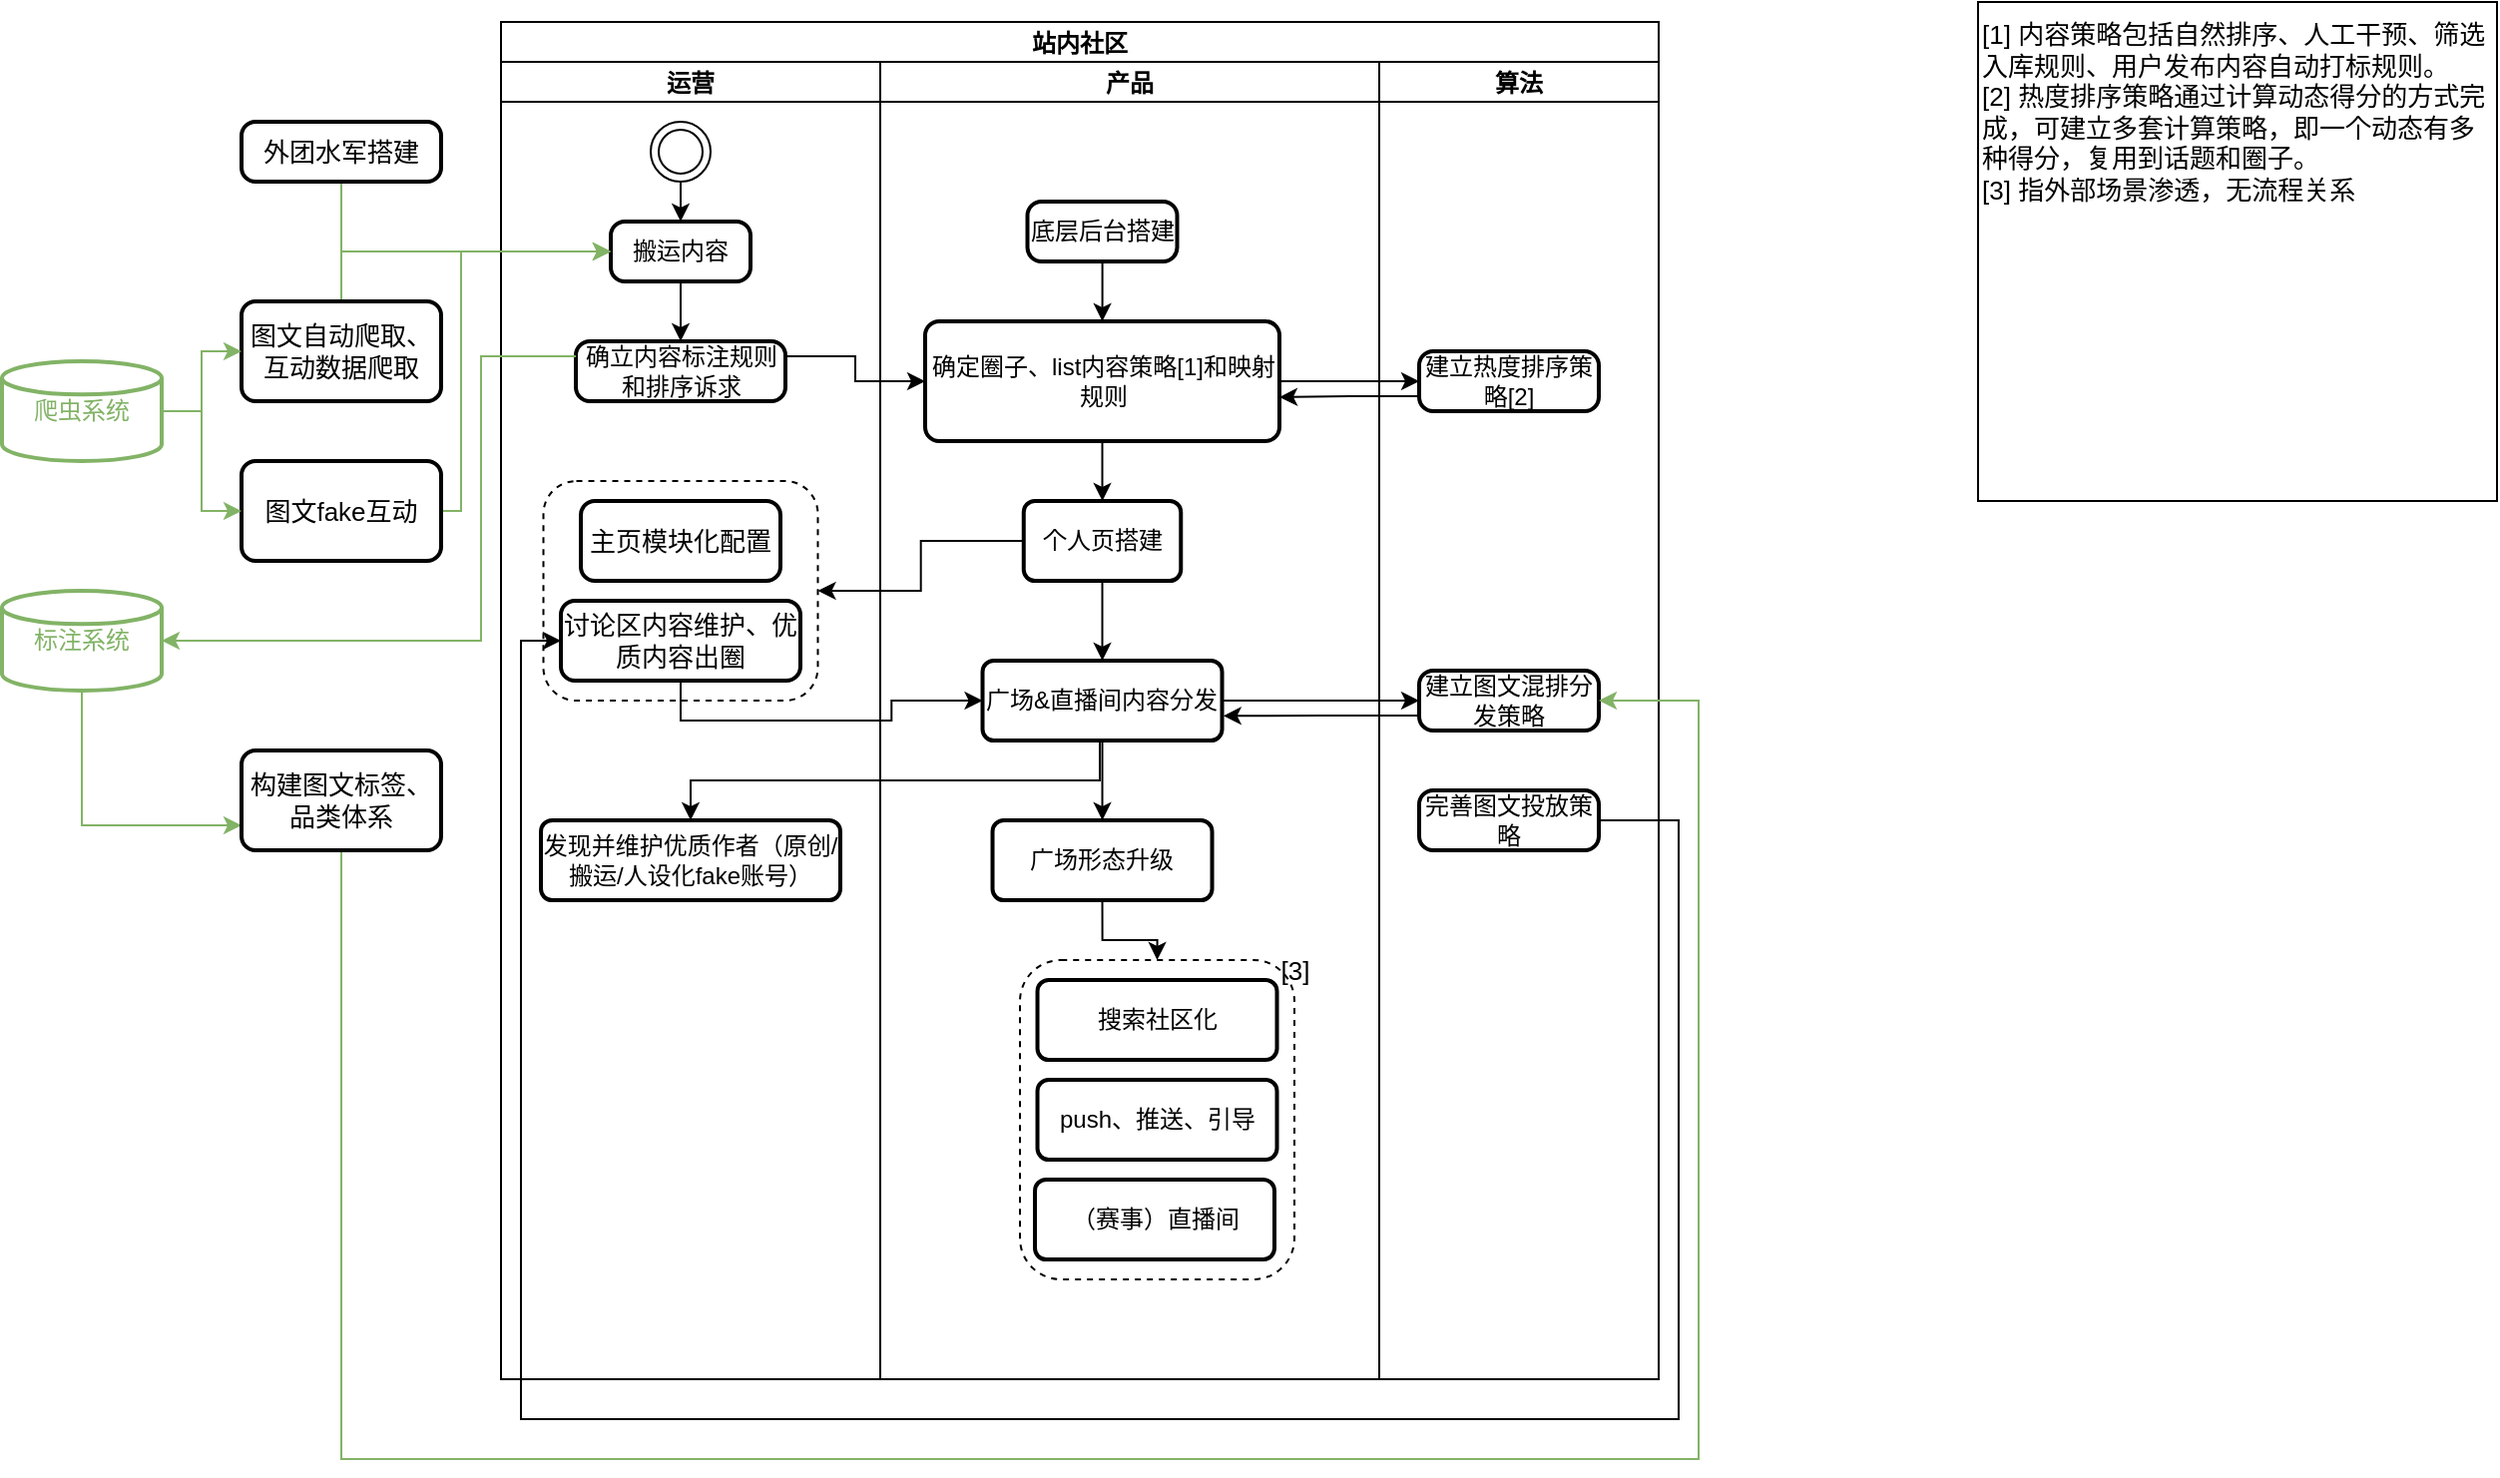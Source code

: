 <mxfile version="16.2.7" type="github">
  <diagram name="Page-1" id="74e2e168-ea6b-b213-b513-2b3c1d86103e">
    <mxGraphModel dx="2285" dy="635" grid="1" gridSize="10" guides="1" tooltips="1" connect="1" arrows="1" fold="1" page="1" pageScale="1" pageWidth="1100" pageHeight="850" background="none" math="0" shadow="0">
      <root>
        <mxCell id="0" />
        <mxCell id="1" parent="0" />
        <mxCell id="5FDzwrHfISPWhtm09f9s-1" value="站内社区" style="swimlane;childLayout=stackLayout;resizeParent=1;resizeParentMax=0;startSize=20;" parent="1" vertex="1">
          <mxGeometry x="190" y="60" width="580" height="680" as="geometry" />
        </mxCell>
        <mxCell id="5FDzwrHfISPWhtm09f9s-2" value="运营" style="swimlane;startSize=20;" parent="5FDzwrHfISPWhtm09f9s-1" vertex="1">
          <mxGeometry y="20" width="190" height="660" as="geometry" />
        </mxCell>
        <mxCell id="ZMYzjcz4kzVzO9VZxVAW-8" style="edgeStyle=orthogonalEdgeStyle;rounded=0;orthogonalLoop=1;jettySize=auto;html=1;exitX=0.5;exitY=1;exitDx=0;exitDy=0;entryX=0.5;entryY=0;entryDx=0;entryDy=0;strokeColor=#000000;" edge="1" parent="5FDzwrHfISPWhtm09f9s-2" source="ZMYzjcz4kzVzO9VZxVAW-3" target="ZMYzjcz4kzVzO9VZxVAW-5">
          <mxGeometry relative="1" as="geometry" />
        </mxCell>
        <mxCell id="ZMYzjcz4kzVzO9VZxVAW-3" value="" style="ellipse;shape=doubleEllipse;html=1;dashed=0;whitespace=wrap;aspect=fixed;" vertex="1" parent="5FDzwrHfISPWhtm09f9s-2">
          <mxGeometry x="75" y="30" width="30" height="30" as="geometry" />
        </mxCell>
        <mxCell id="ZMYzjcz4kzVzO9VZxVAW-15" value="" style="edgeStyle=orthogonalEdgeStyle;rounded=0;orthogonalLoop=1;jettySize=auto;html=1;strokeColor=#000000;" edge="1" parent="5FDzwrHfISPWhtm09f9s-2" source="ZMYzjcz4kzVzO9VZxVAW-5" target="ZMYzjcz4kzVzO9VZxVAW-9">
          <mxGeometry relative="1" as="geometry" />
        </mxCell>
        <mxCell id="ZMYzjcz4kzVzO9VZxVAW-5" value="搬运内容" style="rounded=1;whiteSpace=wrap;html=1;absoluteArcSize=1;arcSize=14;strokeWidth=2;" vertex="1" parent="5FDzwrHfISPWhtm09f9s-2">
          <mxGeometry x="55" y="80" width="70" height="30" as="geometry" />
        </mxCell>
        <mxCell id="ZMYzjcz4kzVzO9VZxVAW-9" value="确立内容标注规则和排序诉求" style="rounded=1;whiteSpace=wrap;html=1;absoluteArcSize=1;arcSize=14;strokeWidth=2;" vertex="1" parent="5FDzwrHfISPWhtm09f9s-2">
          <mxGeometry x="37.5" y="140" width="105" height="30" as="geometry" />
        </mxCell>
        <mxCell id="ZMYzjcz4kzVzO9VZxVAW-37" value="主页模块化配置" style="rounded=1;whiteSpace=wrap;html=1;absoluteArcSize=1;arcSize=14;strokeWidth=2;fontSize=13;" vertex="1" parent="5FDzwrHfISPWhtm09f9s-2">
          <mxGeometry x="40" y="220" width="100" height="40" as="geometry" />
        </mxCell>
        <mxCell id="ZMYzjcz4kzVzO9VZxVAW-65" value="讨论区内容维护、优质内容出圈" style="rounded=1;whiteSpace=wrap;html=1;absoluteArcSize=1;arcSize=14;strokeWidth=2;fontSize=13;" vertex="1" parent="5FDzwrHfISPWhtm09f9s-2">
          <mxGeometry x="30" y="270" width="120" height="40" as="geometry" />
        </mxCell>
        <mxCell id="ZMYzjcz4kzVzO9VZxVAW-74" value="" style="rounded=1;whiteSpace=wrap;html=1;fontSize=13;fontColor=#FF3333;strokeColor=#000000;fillColor=none;dashed=1;" vertex="1" parent="5FDzwrHfISPWhtm09f9s-2">
          <mxGeometry x="21.25" y="210" width="137.5" height="110" as="geometry" />
        </mxCell>
        <mxCell id="ZMYzjcz4kzVzO9VZxVAW-102" value="发现并维护优质作者（原创/搬运/人设化fake账号）" style="whiteSpace=wrap;html=1;rounded=1;arcSize=14;strokeWidth=2;" vertex="1" parent="5FDzwrHfISPWhtm09f9s-2">
          <mxGeometry x="20" y="380" width="150" height="40" as="geometry" />
        </mxCell>
        <mxCell id="5FDzwrHfISPWhtm09f9s-3" value="产品" style="swimlane;startSize=20;" parent="5FDzwrHfISPWhtm09f9s-1" vertex="1">
          <mxGeometry x="190" y="20" width="250" height="660" as="geometry" />
        </mxCell>
        <mxCell id="ZMYzjcz4kzVzO9VZxVAW-17" value="" style="edgeStyle=orthogonalEdgeStyle;rounded=0;orthogonalLoop=1;jettySize=auto;html=1;strokeColor=#000000;" edge="1" parent="5FDzwrHfISPWhtm09f9s-3" source="ZMYzjcz4kzVzO9VZxVAW-6" target="ZMYzjcz4kzVzO9VZxVAW-11">
          <mxGeometry relative="1" as="geometry" />
        </mxCell>
        <mxCell id="ZMYzjcz4kzVzO9VZxVAW-6" value="底层后台搭建" style="rounded=1;whiteSpace=wrap;html=1;absoluteArcSize=1;arcSize=14;strokeWidth=2;" vertex="1" parent="5FDzwrHfISPWhtm09f9s-3">
          <mxGeometry x="73.75" y="70" width="75" height="30" as="geometry" />
        </mxCell>
        <mxCell id="ZMYzjcz4kzVzO9VZxVAW-23" value="" style="edgeStyle=orthogonalEdgeStyle;rounded=0;orthogonalLoop=1;jettySize=auto;html=1;strokeColor=#000000;" edge="1" parent="5FDzwrHfISPWhtm09f9s-3" source="ZMYzjcz4kzVzO9VZxVAW-11" target="ZMYzjcz4kzVzO9VZxVAW-22">
          <mxGeometry relative="1" as="geometry" />
        </mxCell>
        <mxCell id="ZMYzjcz4kzVzO9VZxVAW-11" value="确定圈子、list内容策略[1]和映射规则" style="rounded=1;whiteSpace=wrap;html=1;absoluteArcSize=1;arcSize=14;strokeWidth=2;" vertex="1" parent="5FDzwrHfISPWhtm09f9s-3">
          <mxGeometry x="22.5" y="130" width="177.5" height="60" as="geometry" />
        </mxCell>
        <mxCell id="ZMYzjcz4kzVzO9VZxVAW-52" style="edgeStyle=orthogonalEdgeStyle;rounded=0;orthogonalLoop=1;jettySize=auto;html=1;exitX=0.5;exitY=1;exitDx=0;exitDy=0;entryX=0.5;entryY=0;entryDx=0;entryDy=0;fontSize=13;fontColor=#82B366;strokeColor=#000000;" edge="1" parent="5FDzwrHfISPWhtm09f9s-3" source="ZMYzjcz4kzVzO9VZxVAW-42" target="ZMYzjcz4kzVzO9VZxVAW-51">
          <mxGeometry relative="1" as="geometry" />
        </mxCell>
        <mxCell id="ZMYzjcz4kzVzO9VZxVAW-64" style="edgeStyle=orthogonalEdgeStyle;rounded=0;orthogonalLoop=1;jettySize=auto;html=1;exitX=0.5;exitY=1;exitDx=0;exitDy=0;entryX=0.5;entryY=0;entryDx=0;entryDy=0;fontSize=13;fontColor=#FF3333;strokeColor=#000000;" edge="1" parent="5FDzwrHfISPWhtm09f9s-3" source="ZMYzjcz4kzVzO9VZxVAW-22" target="ZMYzjcz4kzVzO9VZxVAW-42">
          <mxGeometry relative="1" as="geometry" />
        </mxCell>
        <mxCell id="ZMYzjcz4kzVzO9VZxVAW-22" value="个人页搭建" style="whiteSpace=wrap;html=1;rounded=1;arcSize=14;strokeWidth=2;" vertex="1" parent="5FDzwrHfISPWhtm09f9s-3">
          <mxGeometry x="71.88" y="220" width="78.75" height="40" as="geometry" />
        </mxCell>
        <mxCell id="ZMYzjcz4kzVzO9VZxVAW-42" value="广场&amp;amp;直播间内容分发" style="whiteSpace=wrap;html=1;rounded=1;arcSize=14;strokeWidth=2;" vertex="1" parent="5FDzwrHfISPWhtm09f9s-3">
          <mxGeometry x="51.26" y="300" width="120" height="40" as="geometry" />
        </mxCell>
        <mxCell id="ZMYzjcz4kzVzO9VZxVAW-51" value="广场形态升级" style="whiteSpace=wrap;html=1;rounded=1;arcSize=14;strokeWidth=2;" vertex="1" parent="5FDzwrHfISPWhtm09f9s-3">
          <mxGeometry x="56.26" y="380" width="110" height="40" as="geometry" />
        </mxCell>
        <mxCell id="ZMYzjcz4kzVzO9VZxVAW-78" style="edgeStyle=orthogonalEdgeStyle;rounded=0;orthogonalLoop=1;jettySize=auto;html=1;exitX=0.5;exitY=1;exitDx=0;exitDy=0;entryX=0.5;entryY=0;entryDx=0;entryDy=0;fontSize=13;fontColor=#FF3333;strokeColor=#000000;" edge="1" parent="5FDzwrHfISPWhtm09f9s-3" source="ZMYzjcz4kzVzO9VZxVAW-51" target="ZMYzjcz4kzVzO9VZxVAW-77">
          <mxGeometry relative="1" as="geometry" />
        </mxCell>
        <mxCell id="ZMYzjcz4kzVzO9VZxVAW-83" value="" style="group" vertex="1" connectable="0" parent="5FDzwrHfISPWhtm09f9s-3">
          <mxGeometry x="70" y="440" width="168.13" height="170" as="geometry" />
        </mxCell>
        <mxCell id="ZMYzjcz4kzVzO9VZxVAW-75" value="搜索社区化" style="whiteSpace=wrap;html=1;rounded=1;arcSize=14;strokeWidth=2;" vertex="1" parent="ZMYzjcz4kzVzO9VZxVAW-83">
          <mxGeometry x="8.76" y="20" width="120" height="40" as="geometry" />
        </mxCell>
        <mxCell id="ZMYzjcz4kzVzO9VZxVAW-76" value="push、推送、引导" style="whiteSpace=wrap;html=1;rounded=1;arcSize=14;strokeWidth=2;" vertex="1" parent="ZMYzjcz4kzVzO9VZxVAW-83">
          <mxGeometry x="8.76" y="70" width="120" height="40" as="geometry" />
        </mxCell>
        <mxCell id="ZMYzjcz4kzVzO9VZxVAW-81" value="（赛事）直播间" style="whiteSpace=wrap;html=1;rounded=1;arcSize=14;strokeWidth=2;" vertex="1" parent="ZMYzjcz4kzVzO9VZxVAW-83">
          <mxGeometry x="7.5" y="120" width="120" height="40" as="geometry" />
        </mxCell>
        <mxCell id="ZMYzjcz4kzVzO9VZxVAW-82" value="" style="group" vertex="1" connectable="0" parent="ZMYzjcz4kzVzO9VZxVAW-83">
          <mxGeometry width="168.13" height="170" as="geometry" />
        </mxCell>
        <mxCell id="ZMYzjcz4kzVzO9VZxVAW-80" value="&lt;font color=&quot;#000000&quot;&gt;[3]&lt;/font&gt;" style="text;html=1;strokeColor=none;fillColor=none;align=center;verticalAlign=middle;whiteSpace=wrap;rounded=0;dashed=1;fontSize=13;fontColor=#FF3333;" vertex="1" parent="ZMYzjcz4kzVzO9VZxVAW-82">
          <mxGeometry x="108.13" width="60" height="30" as="geometry" />
        </mxCell>
        <mxCell id="ZMYzjcz4kzVzO9VZxVAW-77" value="" style="rounded=1;whiteSpace=wrap;html=1;fontSize=13;fontColor=#FF3333;strokeColor=#000000;fillColor=none;dashed=1;" vertex="1" parent="ZMYzjcz4kzVzO9VZxVAW-82">
          <mxGeometry y="10" width="137.5" height="160" as="geometry" />
        </mxCell>
        <mxCell id="5FDzwrHfISPWhtm09f9s-4" value="算法" style="swimlane;startSize=20;" parent="5FDzwrHfISPWhtm09f9s-1" vertex="1">
          <mxGeometry x="440" y="20" width="140" height="660" as="geometry" />
        </mxCell>
        <mxCell id="ZMYzjcz4kzVzO9VZxVAW-10" value="建立热度排序策略[2]" style="rounded=1;whiteSpace=wrap;html=1;absoluteArcSize=1;arcSize=14;strokeWidth=2;" vertex="1" parent="5FDzwrHfISPWhtm09f9s-4">
          <mxGeometry x="20" y="145" width="90" height="30" as="geometry" />
        </mxCell>
        <mxCell id="ZMYzjcz4kzVzO9VZxVAW-24" value="建立图文混排分发策略" style="rounded=1;whiteSpace=wrap;html=1;absoluteArcSize=1;arcSize=14;strokeWidth=2;" vertex="1" parent="5FDzwrHfISPWhtm09f9s-4">
          <mxGeometry x="20" y="305" width="90" height="30" as="geometry" />
        </mxCell>
        <mxCell id="ZMYzjcz4kzVzO9VZxVAW-25" value="完善图文投放策略" style="rounded=1;whiteSpace=wrap;html=1;absoluteArcSize=1;arcSize=14;strokeWidth=2;" vertex="1" parent="5FDzwrHfISPWhtm09f9s-4">
          <mxGeometry x="20" y="365" width="90" height="30" as="geometry" />
        </mxCell>
        <mxCell id="ZMYzjcz4kzVzO9VZxVAW-12" style="edgeStyle=orthogonalEdgeStyle;rounded=0;orthogonalLoop=1;jettySize=auto;html=1;exitX=1;exitY=0.25;exitDx=0;exitDy=0;entryX=0;entryY=0.5;entryDx=0;entryDy=0;strokeColor=#000000;" edge="1" parent="5FDzwrHfISPWhtm09f9s-1" source="ZMYzjcz4kzVzO9VZxVAW-9" target="ZMYzjcz4kzVzO9VZxVAW-11">
          <mxGeometry relative="1" as="geometry" />
        </mxCell>
        <mxCell id="ZMYzjcz4kzVzO9VZxVAW-40" style="edgeStyle=orthogonalEdgeStyle;rounded=0;orthogonalLoop=1;jettySize=auto;html=1;fontSize=13;strokeColor=#000000;entryX=0;entryY=0.5;entryDx=0;entryDy=0;" edge="1" parent="5FDzwrHfISPWhtm09f9s-1" target="ZMYzjcz4kzVzO9VZxVAW-65">
          <mxGeometry relative="1" as="geometry">
            <mxPoint x="550" y="400" as="sourcePoint" />
            <mxPoint x="342.5" y="405" as="targetPoint" />
            <Array as="points">
              <mxPoint x="590" y="400" />
              <mxPoint x="590" y="700" />
              <mxPoint x="10" y="700" />
              <mxPoint x="10" y="310" />
            </Array>
          </mxGeometry>
        </mxCell>
        <mxCell id="ZMYzjcz4kzVzO9VZxVAW-68" style="edgeStyle=orthogonalEdgeStyle;rounded=0;orthogonalLoop=1;jettySize=auto;html=1;exitX=0;exitY=0.5;exitDx=0;exitDy=0;entryX=1;entryY=0.5;entryDx=0;entryDy=0;fontSize=13;fontColor=#FF3333;strokeColor=#000000;" edge="1" parent="5FDzwrHfISPWhtm09f9s-1" source="ZMYzjcz4kzVzO9VZxVAW-22" target="ZMYzjcz4kzVzO9VZxVAW-74">
          <mxGeometry relative="1" as="geometry" />
        </mxCell>
        <mxCell id="ZMYzjcz4kzVzO9VZxVAW-69" style="edgeStyle=orthogonalEdgeStyle;rounded=0;orthogonalLoop=1;jettySize=auto;html=1;exitX=0.5;exitY=1;exitDx=0;exitDy=0;entryX=0;entryY=0.5;entryDx=0;entryDy=0;fontSize=13;fontColor=#FF3333;strokeColor=#000000;" edge="1" parent="5FDzwrHfISPWhtm09f9s-1" source="ZMYzjcz4kzVzO9VZxVAW-65" target="ZMYzjcz4kzVzO9VZxVAW-42">
          <mxGeometry relative="1" as="geometry" />
        </mxCell>
        <mxCell id="ZMYzjcz4kzVzO9VZxVAW-70" style="edgeStyle=orthogonalEdgeStyle;rounded=0;orthogonalLoop=1;jettySize=auto;html=1;exitX=1;exitY=0.5;exitDx=0;exitDy=0;entryX=0;entryY=0.5;entryDx=0;entryDy=0;fontSize=13;fontColor=#FF3333;strokeColor=#000000;" edge="1" parent="5FDzwrHfISPWhtm09f9s-1" source="ZMYzjcz4kzVzO9VZxVAW-11" target="ZMYzjcz4kzVzO9VZxVAW-10">
          <mxGeometry relative="1" as="geometry" />
        </mxCell>
        <mxCell id="ZMYzjcz4kzVzO9VZxVAW-71" style="edgeStyle=orthogonalEdgeStyle;rounded=0;orthogonalLoop=1;jettySize=auto;html=1;exitX=0;exitY=0.75;exitDx=0;exitDy=0;fontSize=13;fontColor=#FF3333;strokeColor=#000000;" edge="1" parent="5FDzwrHfISPWhtm09f9s-1" source="ZMYzjcz4kzVzO9VZxVAW-10">
          <mxGeometry relative="1" as="geometry">
            <mxPoint x="390" y="188" as="targetPoint" />
            <Array as="points">
              <mxPoint x="425" y="188" />
              <mxPoint x="390" y="188" />
            </Array>
          </mxGeometry>
        </mxCell>
        <mxCell id="ZMYzjcz4kzVzO9VZxVAW-72" style="edgeStyle=orthogonalEdgeStyle;rounded=0;orthogonalLoop=1;jettySize=auto;html=1;exitX=0;exitY=0.75;exitDx=0;exitDy=0;entryX=1.005;entryY=0.692;entryDx=0;entryDy=0;fontSize=13;fontColor=#FF3333;strokeColor=#000000;entryPerimeter=0;" edge="1" parent="5FDzwrHfISPWhtm09f9s-1" source="ZMYzjcz4kzVzO9VZxVAW-24" target="ZMYzjcz4kzVzO9VZxVAW-42">
          <mxGeometry relative="1" as="geometry" />
        </mxCell>
        <mxCell id="ZMYzjcz4kzVzO9VZxVAW-73" style="edgeStyle=orthogonalEdgeStyle;rounded=0;orthogonalLoop=1;jettySize=auto;html=1;exitX=1;exitY=0.5;exitDx=0;exitDy=0;entryX=0;entryY=0.5;entryDx=0;entryDy=0;fontSize=13;fontColor=#FF3333;strokeColor=#000000;" edge="1" parent="5FDzwrHfISPWhtm09f9s-1" source="ZMYzjcz4kzVzO9VZxVAW-42" target="ZMYzjcz4kzVzO9VZxVAW-24">
          <mxGeometry relative="1" as="geometry" />
        </mxCell>
        <mxCell id="ZMYzjcz4kzVzO9VZxVAW-103" style="edgeStyle=orthogonalEdgeStyle;rounded=0;orthogonalLoop=1;jettySize=auto;html=1;exitX=0.5;exitY=1;exitDx=0;exitDy=0;entryX=0.5;entryY=0;entryDx=0;entryDy=0;fontSize=13;fontColor=#000000;strokeColor=#000000;" edge="1" parent="5FDzwrHfISPWhtm09f9s-1" source="ZMYzjcz4kzVzO9VZxVAW-42" target="ZMYzjcz4kzVzO9VZxVAW-102">
          <mxGeometry relative="1" as="geometry">
            <Array as="points">
              <mxPoint x="300" y="360" />
              <mxPoint x="300" y="380" />
              <mxPoint x="95" y="380" />
            </Array>
          </mxGeometry>
        </mxCell>
        <mxCell id="ZMYzjcz4kzVzO9VZxVAW-21" value="&lt;span style=&quot;font-size: 13px&quot;&gt;[1] 内容策略包括自然排序、人工干预、筛选入库规则、用户发布内容自动打标规则。&lt;br style=&quot;font-size: 13px&quot;&gt;[2] 热度排序策略通过计算动态得分的方式完成，可建立多套计算策略，即一个动态有多种得分，复用到话题和圈子。&lt;br&gt;[3] 指外部场景渗透，无流程关系&lt;br style=&quot;font-size: 13px&quot;&gt;&lt;/span&gt;" style="rounded=0;whiteSpace=wrap;html=1;align=left;verticalAlign=top;fontSize=13;spacingTop=2;spacing=2;" vertex="1" parent="1">
          <mxGeometry x="930" y="50" width="260" height="250" as="geometry" />
        </mxCell>
        <mxCell id="ZMYzjcz4kzVzO9VZxVAW-30" value="" style="edgeStyle=orthogonalEdgeStyle;rounded=0;orthogonalLoop=1;jettySize=auto;html=1;fontSize=13;strokeColor=#82B366;entryX=0;entryY=0.5;entryDx=0;entryDy=0;" edge="1" parent="1" source="ZMYzjcz4kzVzO9VZxVAW-28" target="ZMYzjcz4kzVzO9VZxVAW-5">
          <mxGeometry relative="1" as="geometry">
            <mxPoint x="150" y="173" as="targetPoint" />
            <Array as="points">
              <mxPoint x="110" y="175" />
            </Array>
          </mxGeometry>
        </mxCell>
        <mxCell id="ZMYzjcz4kzVzO9VZxVAW-28" value="图文自动爬取、互动数据爬取" style="rounded=1;whiteSpace=wrap;html=1;absoluteArcSize=1;arcSize=14;strokeWidth=2;fontSize=13;" vertex="1" parent="1">
          <mxGeometry x="60" y="200" width="100" height="50" as="geometry" />
        </mxCell>
        <mxCell id="ZMYzjcz4kzVzO9VZxVAW-31" style="edgeStyle=orthogonalEdgeStyle;rounded=0;orthogonalLoop=1;jettySize=auto;html=1;exitX=1;exitY=0.5;exitDx=0;exitDy=0;fontSize=13;strokeColor=#82B366;entryX=0;entryY=0.5;entryDx=0;entryDy=0;" edge="1" parent="1" source="ZMYzjcz4kzVzO9VZxVAW-29" target="ZMYzjcz4kzVzO9VZxVAW-5">
          <mxGeometry relative="1" as="geometry">
            <mxPoint x="170" y="170" as="targetPoint" />
            <Array as="points">
              <mxPoint x="170" y="305" />
              <mxPoint x="170" y="175" />
            </Array>
          </mxGeometry>
        </mxCell>
        <mxCell id="ZMYzjcz4kzVzO9VZxVAW-29" value="图文fake互动" style="rounded=1;whiteSpace=wrap;html=1;absoluteArcSize=1;arcSize=14;strokeWidth=2;fontSize=13;" vertex="1" parent="1">
          <mxGeometry x="60" y="280" width="100" height="50" as="geometry" />
        </mxCell>
        <mxCell id="ZMYzjcz4kzVzO9VZxVAW-33" style="edgeStyle=orthogonalEdgeStyle;rounded=0;orthogonalLoop=1;jettySize=auto;html=1;exitX=0.5;exitY=1;exitDx=0;exitDy=0;fontSize=13;strokeColor=#82B366;entryX=0;entryY=0.5;entryDx=0;entryDy=0;" edge="1" parent="1" source="ZMYzjcz4kzVzO9VZxVAW-32" target="ZMYzjcz4kzVzO9VZxVAW-5">
          <mxGeometry relative="1" as="geometry">
            <mxPoint x="150" y="180" as="targetPoint" />
            <Array as="points">
              <mxPoint x="110" y="175" />
            </Array>
          </mxGeometry>
        </mxCell>
        <mxCell id="ZMYzjcz4kzVzO9VZxVAW-32" value="外团水军搭建" style="rounded=1;whiteSpace=wrap;html=1;absoluteArcSize=1;arcSize=14;strokeWidth=2;fontSize=13;" vertex="1" parent="1">
          <mxGeometry x="60" y="110" width="100" height="30" as="geometry" />
        </mxCell>
        <mxCell id="ZMYzjcz4kzVzO9VZxVAW-49" style="edgeStyle=orthogonalEdgeStyle;rounded=0;orthogonalLoop=1;jettySize=auto;html=1;exitX=0.5;exitY=1;exitDx=0;exitDy=0;exitPerimeter=0;entryX=0;entryY=0.75;entryDx=0;entryDy=0;fontSize=13;fontColor=#82B366;strokeColor=#82B366;" edge="1" parent="1" source="ZMYzjcz4kzVzO9VZxVAW-43" target="ZMYzjcz4kzVzO9VZxVAW-48">
          <mxGeometry relative="1" as="geometry" />
        </mxCell>
        <mxCell id="ZMYzjcz4kzVzO9VZxVAW-43" value="标注系统" style="strokeWidth=2;html=1;shape=mxgraph.flowchart.database;whiteSpace=wrap;fontColor=#82B366;strokeColor=#82B366;" vertex="1" parent="1">
          <mxGeometry x="-60" y="345" width="80" height="50" as="geometry" />
        </mxCell>
        <mxCell id="ZMYzjcz4kzVzO9VZxVAW-44" style="edgeStyle=orthogonalEdgeStyle;rounded=0;orthogonalLoop=1;jettySize=auto;html=1;exitX=0;exitY=0.25;exitDx=0;exitDy=0;entryX=1;entryY=0.5;entryDx=0;entryDy=0;entryPerimeter=0;fontSize=13;fontColor=#82B366;strokeColor=#82B366;" edge="1" parent="1" source="ZMYzjcz4kzVzO9VZxVAW-9" target="ZMYzjcz4kzVzO9VZxVAW-43">
          <mxGeometry relative="1" as="geometry">
            <Array as="points">
              <mxPoint x="180" y="228" />
              <mxPoint x="180" y="370" />
            </Array>
          </mxGeometry>
        </mxCell>
        <mxCell id="ZMYzjcz4kzVzO9VZxVAW-46" style="edgeStyle=orthogonalEdgeStyle;rounded=0;orthogonalLoop=1;jettySize=auto;html=1;exitX=1;exitY=0.5;exitDx=0;exitDy=0;exitPerimeter=0;entryX=0;entryY=0.5;entryDx=0;entryDy=0;fontSize=13;fontColor=#82B366;strokeColor=#82B366;" edge="1" parent="1" source="ZMYzjcz4kzVzO9VZxVAW-45" target="ZMYzjcz4kzVzO9VZxVAW-28">
          <mxGeometry relative="1" as="geometry" />
        </mxCell>
        <mxCell id="ZMYzjcz4kzVzO9VZxVAW-47" style="edgeStyle=orthogonalEdgeStyle;rounded=0;orthogonalLoop=1;jettySize=auto;html=1;exitX=1;exitY=0.5;exitDx=0;exitDy=0;exitPerimeter=0;entryX=0;entryY=0.5;entryDx=0;entryDy=0;fontSize=13;fontColor=#82B366;strokeColor=#82B366;" edge="1" parent="1" source="ZMYzjcz4kzVzO9VZxVAW-45" target="ZMYzjcz4kzVzO9VZxVAW-29">
          <mxGeometry relative="1" as="geometry">
            <Array as="points">
              <mxPoint x="40" y="255" />
              <mxPoint x="40" y="305" />
            </Array>
          </mxGeometry>
        </mxCell>
        <mxCell id="ZMYzjcz4kzVzO9VZxVAW-45" value="爬虫系统" style="strokeWidth=2;html=1;shape=mxgraph.flowchart.database;whiteSpace=wrap;fontColor=#82B366;strokeColor=#82B366;" vertex="1" parent="1">
          <mxGeometry x="-60" y="230" width="80" height="50" as="geometry" />
        </mxCell>
        <mxCell id="ZMYzjcz4kzVzO9VZxVAW-50" style="edgeStyle=orthogonalEdgeStyle;rounded=0;orthogonalLoop=1;jettySize=auto;html=1;exitX=0.5;exitY=1;exitDx=0;exitDy=0;fontSize=13;fontColor=#82B366;strokeColor=#82B366;entryX=1;entryY=0.5;entryDx=0;entryDy=0;" edge="1" parent="1" source="ZMYzjcz4kzVzO9VZxVAW-48" target="ZMYzjcz4kzVzO9VZxVAW-24">
          <mxGeometry relative="1" as="geometry">
            <Array as="points">
              <mxPoint x="110" y="780" />
              <mxPoint x="790" y="780" />
              <mxPoint x="790" y="400" />
            </Array>
          </mxGeometry>
        </mxCell>
        <mxCell id="ZMYzjcz4kzVzO9VZxVAW-48" value="构建图文标签、品类体系" style="rounded=1;whiteSpace=wrap;html=1;absoluteArcSize=1;arcSize=14;strokeWidth=2;fontSize=13;" vertex="1" parent="1">
          <mxGeometry x="60" y="425" width="100" height="50" as="geometry" />
        </mxCell>
      </root>
    </mxGraphModel>
  </diagram>
</mxfile>
